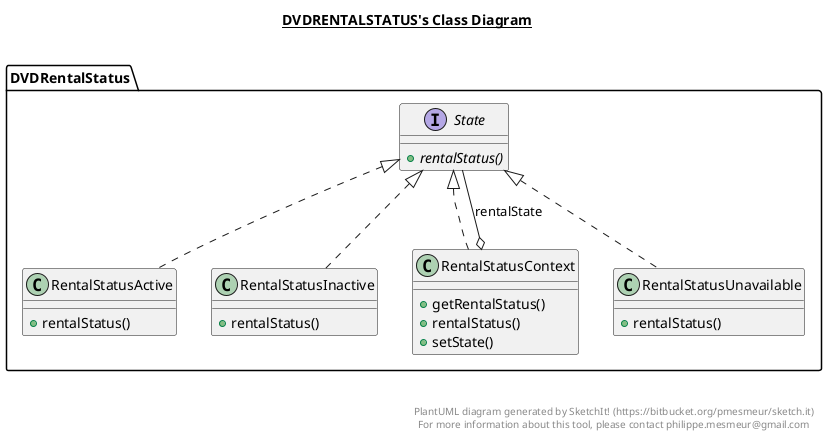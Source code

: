 @startuml

title __DVDRENTALSTATUS's Class Diagram__\n



      class DVDRentalStatus.RentalStatusActive {
          + rentalStatus()
      }



      class DVDRentalStatus.RentalStatusContext {
          + getRentalStatus()
          + rentalStatus()
          + setState()
      }


      class DVDRentalStatus.RentalStatusInactive {
          + rentalStatus()
      }


      class DVDRentalStatus.RentalStatusUnavailable {
          + rentalStatus()
      }

      interface DVDRentalStatus.State {
          {abstract} + rentalStatus()
      }



  DVDRentalStatus.RentalStatusActive .up.|> DVDRentalStatus.State
  DVDRentalStatus.RentalStatusContext .up.|> DVDRentalStatus.State
  DVDRentalStatus.RentalStatusContext o-- DVDRentalStatus.State : rentalState
  DVDRentalStatus.RentalStatusInactive .up.|> DVDRentalStatus.State
  DVDRentalStatus.RentalStatusUnavailable .up.|> DVDRentalStatus.State


right footer


PlantUML diagram generated by SketchIt! (https://bitbucket.org/pmesmeur/sketch.it)
For more information about this tool, please contact philippe.mesmeur@gmail.com
endfooter

@enduml
